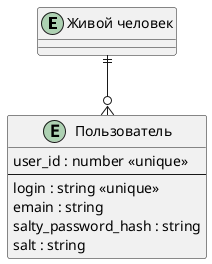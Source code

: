 @startuml erd-main

skinparam linetype ortho

entity "Живой человек" as human {}

entity "Пользователь" as user {
    user_id : number <<unique>>
    --
    login : string <<unique>>
    emain : string
    salty_password_hash : string
    salt : string
}

human ||--o{ user

@enduml
